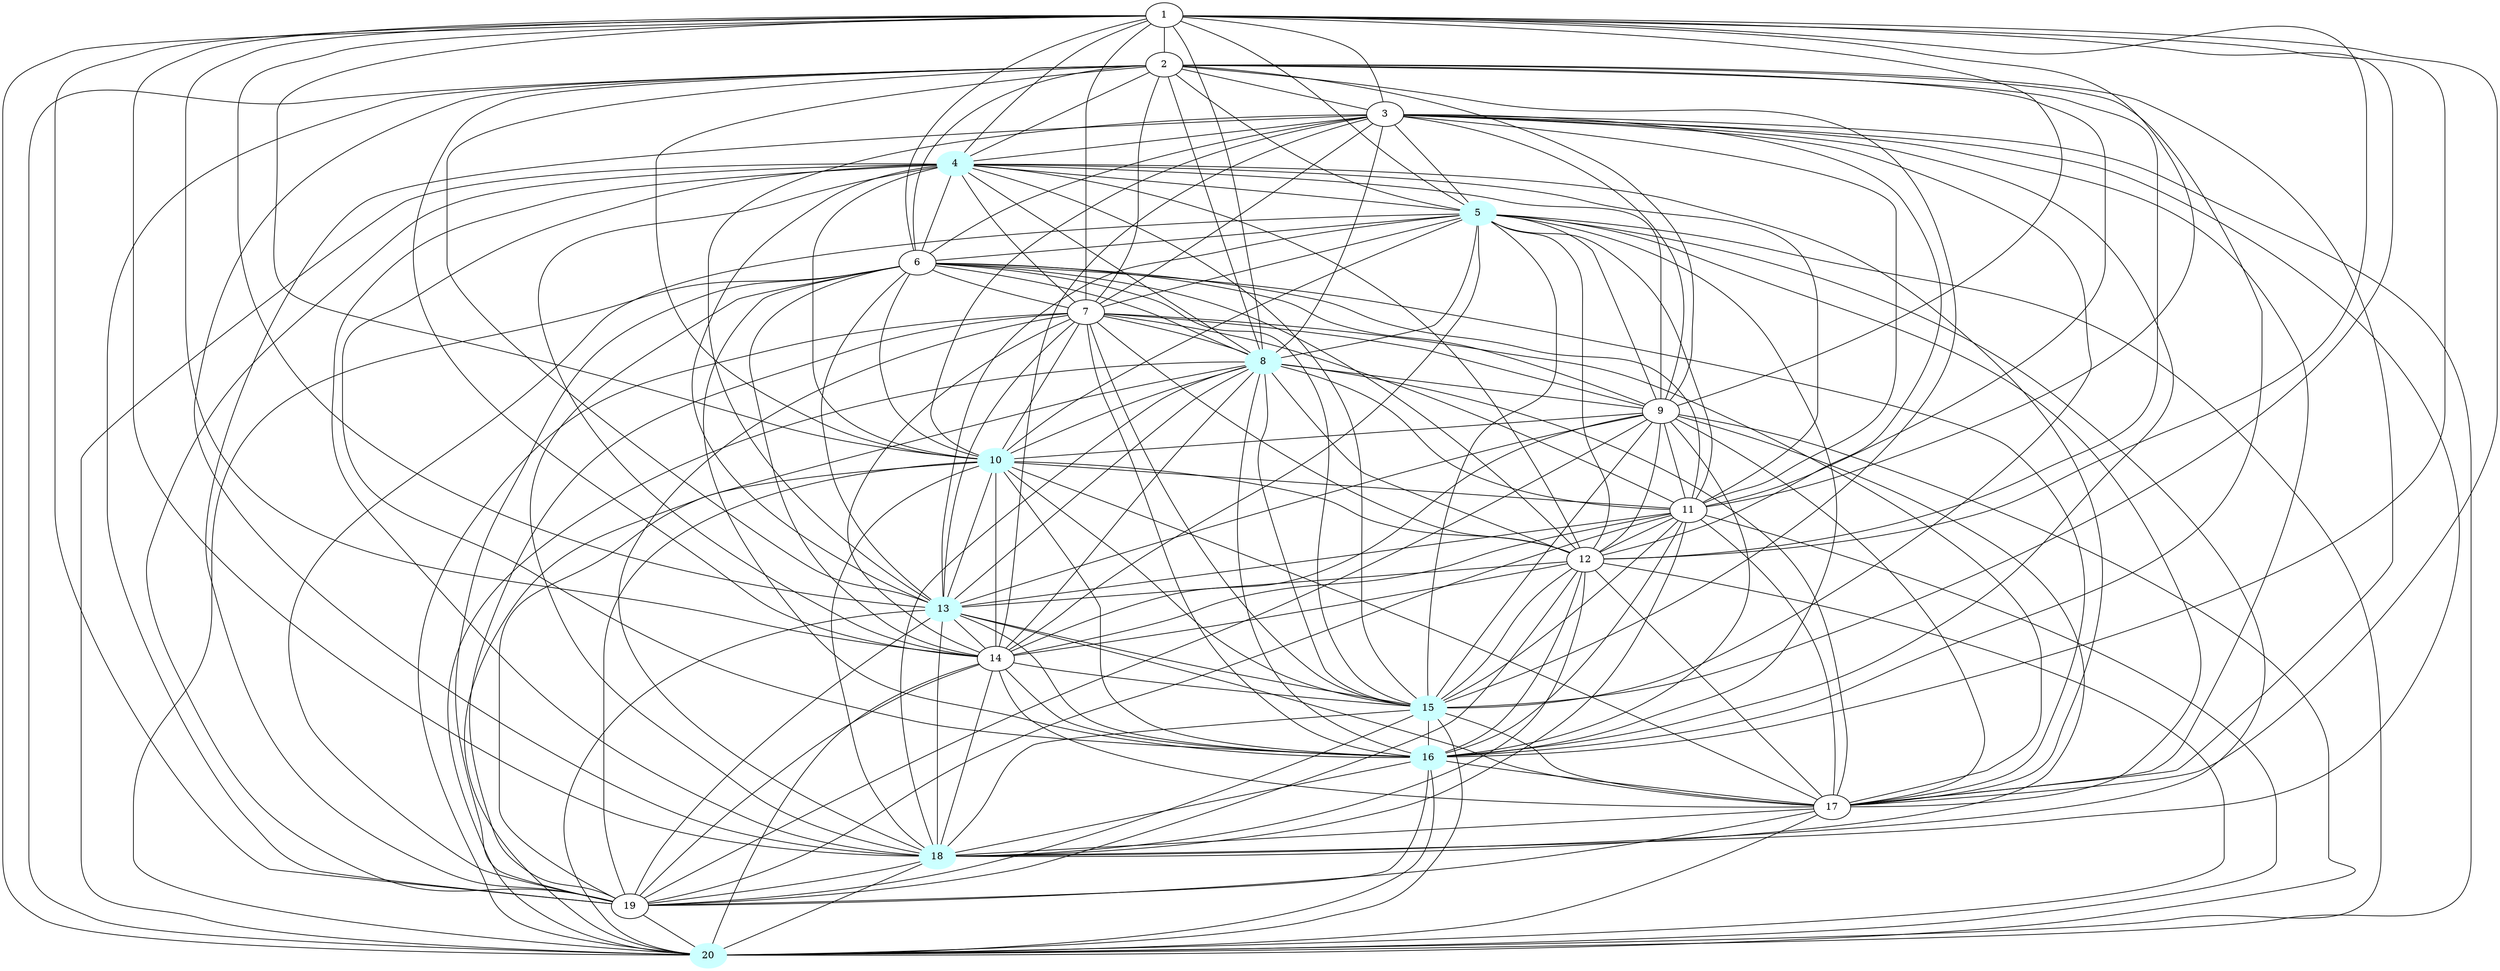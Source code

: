 graph G {
    4 [style=filled, color="#CCFFFF"];
    5 [style=filled, color="#CCFFFF"];
    8 [style=filled, color="#CCFFFF"];
    10 [style=filled, color="#CCFFFF"];
    13 [style=filled, color="#CCFFFF"];
    15 [style=filled, color="#CCFFFF"];
    16 [style=filled, color="#CCFFFF"];
    18 [style=filled, color="#CCFFFF"];
    20 [style=filled, color="#CCFFFF"];
    1 -- 2 [len= 4]
    1 -- 3 [len= 4]
    1 -- 4 [len= 3]
    1 -- 5 [len= 3]
    1 -- 6 [len= 5]
    1 -- 7 [len= 4]
    1 -- 8 [len= 4]
    1 -- 9 [len= 4]
    1 -- 10 [len= 4]
    1 -- 11 [len= 5]
    1 -- 12 [len= 3]
    1 -- 13 [len= 3]
    1 -- 14 [len= 4]
    1 -- 15 [len= 3]
    1 -- 16 [len= 3]
    1 -- 17 [len= 4]
    1 -- 18 [len= 3]
    1 -- 19 [len= 3]
    1 -- 20 [len= 3]
    2 -- 3 [len= 4]
    2 -- 4 [len= 4]
    2 -- 5 [len= 3]
    2 -- 6 [len= 5]
    2 -- 7 [len= 3]
    2 -- 8 [len= 4]
    2 -- 9 [len= 4]
    2 -- 10 [len= 4]
    2 -- 11 [len= 5]
    2 -- 12 [len= 4]
    2 -- 13 [len= 3]
    2 -- 14 [len= 4]
    2 -- 15 [len= 3]
    2 -- 16 [len= 3]
    2 -- 17 [len= 3]
    2 -- 18 [len= 4]
    2 -- 19 [len= 4]
    2 -- 20 [len= 3]
    3 -- 4 [len= 4]
    3 -- 5 [len= 3]
    3 -- 6 [len= 5]
    3 -- 7 [len= 4]
    3 -- 8 [len= 3]
    3 -- 9 [len= 3]
    3 -- 10 [len= 4]
    3 -- 11 [len= 5]
    3 -- 12 [len= 4]
    3 -- 13 [len= 3]
    3 -- 14 [len= 4]
    3 -- 15 [len= 3]
    3 -- 16 [len= 3]
    3 -- 17 [len= 3]
    3 -- 18 [len= 3]
    3 -- 19 [len= 3]
    3 -- 20 [len= 3]
    4 -- 5 [len= 3]
    4 -- 6 [len= 5]
    4 -- 7 [len= 4]
    4 -- 8 [len= 3]
    4 -- 9 [len= 4]
    4 -- 10 [len= 3]
    4 -- 11 [len= 5]
    4 -- 12 [len= 3]
    4 -- 13 [len= 3]
    4 -- 14 [len= 4]
    4 -- 15 [len= 3]
    4 -- 16 [len= 3]
    4 -- 17 [len= 4]
    4 -- 18 [len= 3]
    4 -- 19 [len= 3]
    4 -- 20 [len= 3]
    5 -- 6 [len= 4]
    5 -- 7 [len= 3]
    5 -- 8 [len= 3]
    5 -- 9 [len= 3]
    5 -- 10 [len= 3]
    5 -- 11 [len= 4]
    5 -- 12 [len= 3]
    5 -- 13 [len= 2]
    5 -- 14 [len= 4]
    5 -- 15 [len= 3]
    5 -- 16 [len= 3]
    5 -- 17 [len= 2]
    5 -- 18 [len= 2]
    5 -- 19 [len= 3]
    5 -- 20 [len= 2]
    6 -- 7 [len= 4]
    6 -- 8 [len= 4]
    6 -- 9 [len= 5]
    6 -- 10 [len= 4]
    6 -- 11 [len= 4]
    6 -- 12 [len= 5]
    6 -- 13 [len= 3]
    6 -- 14 [len= 3]
    6 -- 15 [len= 4]
    6 -- 16 [len= 3]
    6 -- 17 [len= 4]
    6 -- 18 [len= 4]
    6 -- 19 [len= 4]
    6 -- 20 [len= 4]
    7 -- 8 [len= 4]
    7 -- 9 [len= 4]
    7 -- 10 [len= 3]
    7 -- 11 [len= 4]
    7 -- 12 [len= 4]
    7 -- 13 [len= 3]
    7 -- 14 [len= 3]
    7 -- 15 [len= 3]
    7 -- 16 [len= 2]
    7 -- 17 [len= 2]
    7 -- 18 [len= 3]
    7 -- 19 [len= 4]
    7 -- 20 [len= 2]
    8 -- 9 [len= 4]
    8 -- 10 [len= 4]
    8 -- 11 [len= 5]
    8 -- 12 [len= 4]
    8 -- 13 [len= 3]
    8 -- 14 [len= 4]
    8 -- 15 [len= 3]
    8 -- 16 [len= 3]
    8 -- 17 [len= 4]
    8 -- 18 [len= 3]
    8 -- 19 [len= 4]
    8 -- 20 [len= 4]
    9 -- 10 [len= 3]
    9 -- 11 [len= 5]
    9 -- 12 [len= 4]
    9 -- 13 [len= 3]
    9 -- 14 [len= 4]
    9 -- 15 [len= 3]
    9 -- 16 [len= 3]
    9 -- 17 [len= 4]
    9 -- 18 [len= 3]
    9 -- 19 [len= 3]
    9 -- 20 [len= 4]
    10 -- 11 [len= 3]
    10 -- 12 [len= 4]
    10 -- 13 [len= 3]
    10 -- 14 [len= 4]
    10 -- 15 [len= 3]
    10 -- 16 [len= 2]
    10 -- 17 [len= 3]
    10 -- 18 [len= 3]
    10 -- 19 [len= 3]
    10 -- 20 [len= 3]
    11 -- 12 [len= 5]
    11 -- 13 [len= 4]
    11 -- 14 [len= 3]
    11 -- 15 [len= 4]
    11 -- 16 [len= 3]
    11 -- 17 [len= 4]
    11 -- 18 [len= 4]
    11 -- 19 [len= 4]
    11 -- 20 [len= 4]
    12 -- 13 [len= 3]
    12 -- 14 [len= 4]
    12 -- 15 [len= 3]
    12 -- 16 [len= 3]
    12 -- 17 [len= 3]
    12 -- 18 [len= 3]
    12 -- 19 [len= 3]
    12 -- 20 [len= 3]
    13 -- 14 [len= 3]
    13 -- 15 [len= 3]
    13 -- 16 [len= 2]
    13 -- 17 [len= 3]
    13 -- 18 [len= 2]
    13 -- 19 [len= 3]
    13 -- 20 [len= 2]
    14 -- 15 [len= 3]
    14 -- 16 [len= 3]
    14 -- 17 [len= 3]
    14 -- 18 [len= 4]
    14 -- 19 [len= 4]
    14 -- 20 [len= 3]
    15 -- 16 [len= 2]
    15 -- 17 [len= 2]
    15 -- 18 [len= 3]
    15 -- 19 [len= 3]
    15 -- 20 [len= 2]
    16 -- 17 [len= 2]
    16 -- 18 [len= 3]
    16 -- 19 [len= 2]
    16 -- 20 [len= 3]
    17 -- 18 [len= 3]
    17 -- 19 [len= 3]
    17 -- 20 [len= 2]
    18 -- 19 [len= 3]
    18 -- 20 [len= 3]
    19 -- 20 [len= 3]
}
